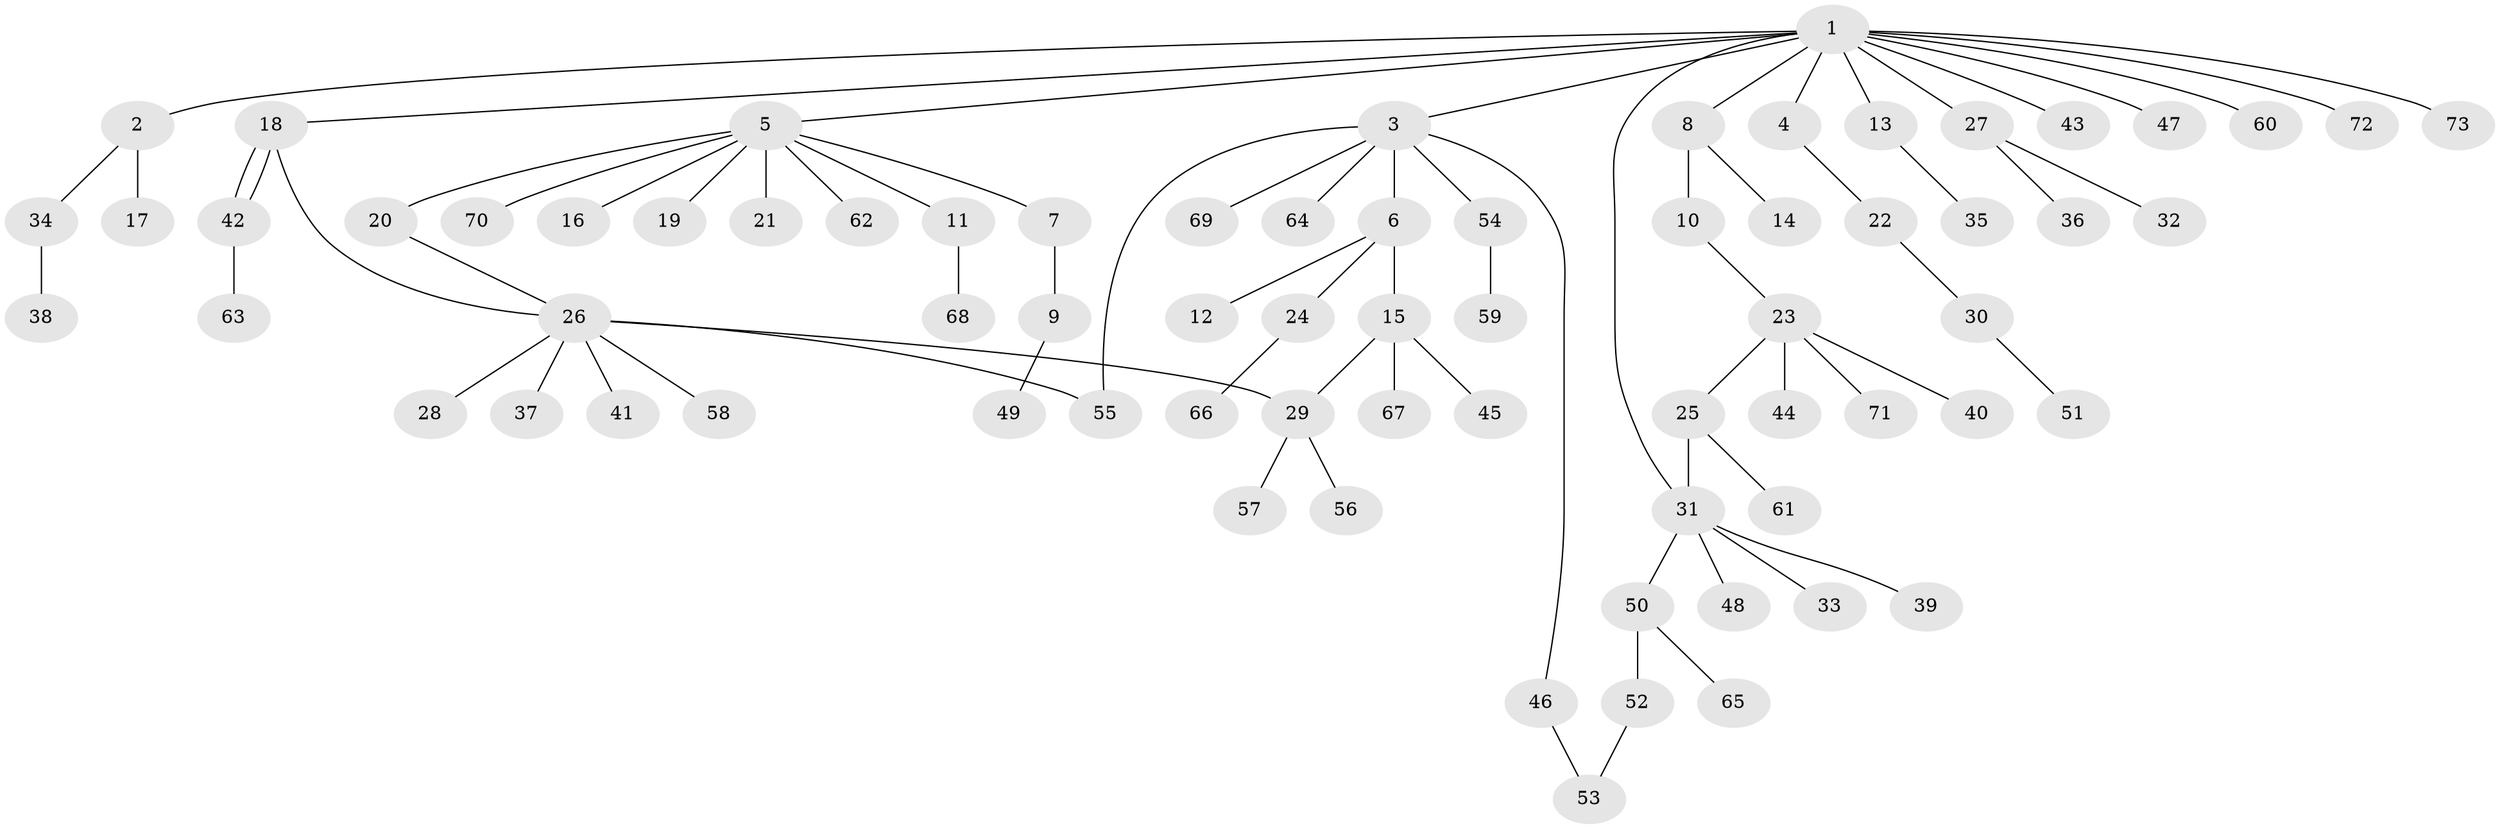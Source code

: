 // Generated by graph-tools (version 1.1) at 2025/48/03/09/25 04:48:26]
// undirected, 73 vertices, 78 edges
graph export_dot {
graph [start="1"]
  node [color=gray90,style=filled];
  1;
  2;
  3;
  4;
  5;
  6;
  7;
  8;
  9;
  10;
  11;
  12;
  13;
  14;
  15;
  16;
  17;
  18;
  19;
  20;
  21;
  22;
  23;
  24;
  25;
  26;
  27;
  28;
  29;
  30;
  31;
  32;
  33;
  34;
  35;
  36;
  37;
  38;
  39;
  40;
  41;
  42;
  43;
  44;
  45;
  46;
  47;
  48;
  49;
  50;
  51;
  52;
  53;
  54;
  55;
  56;
  57;
  58;
  59;
  60;
  61;
  62;
  63;
  64;
  65;
  66;
  67;
  68;
  69;
  70;
  71;
  72;
  73;
  1 -- 2;
  1 -- 3;
  1 -- 4;
  1 -- 5;
  1 -- 8;
  1 -- 13;
  1 -- 18;
  1 -- 27;
  1 -- 31;
  1 -- 43;
  1 -- 47;
  1 -- 60;
  1 -- 72;
  1 -- 73;
  2 -- 17;
  2 -- 34;
  3 -- 6;
  3 -- 46;
  3 -- 54;
  3 -- 55;
  3 -- 64;
  3 -- 69;
  4 -- 22;
  5 -- 7;
  5 -- 11;
  5 -- 16;
  5 -- 19;
  5 -- 20;
  5 -- 21;
  5 -- 62;
  5 -- 70;
  6 -- 12;
  6 -- 15;
  6 -- 24;
  7 -- 9;
  8 -- 10;
  8 -- 14;
  9 -- 49;
  10 -- 23;
  11 -- 68;
  13 -- 35;
  15 -- 29;
  15 -- 45;
  15 -- 67;
  18 -- 26;
  18 -- 42;
  18 -- 42;
  20 -- 26;
  22 -- 30;
  23 -- 25;
  23 -- 40;
  23 -- 44;
  23 -- 71;
  24 -- 66;
  25 -- 31;
  25 -- 61;
  26 -- 28;
  26 -- 29;
  26 -- 37;
  26 -- 41;
  26 -- 55;
  26 -- 58;
  27 -- 32;
  27 -- 36;
  29 -- 56;
  29 -- 57;
  30 -- 51;
  31 -- 33;
  31 -- 39;
  31 -- 48;
  31 -- 50;
  34 -- 38;
  42 -- 63;
  46 -- 53;
  50 -- 52;
  50 -- 65;
  52 -- 53;
  54 -- 59;
}
